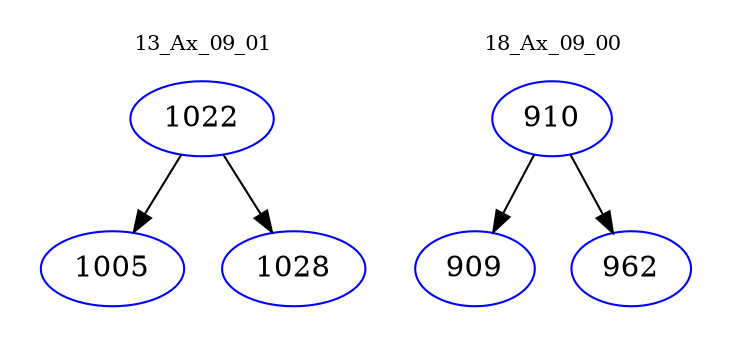digraph{
subgraph cluster_0 {
color = white
label = "13_Ax_09_01";
fontsize=10;
T0_1022 [label="1022", color="blue"]
T0_1022 -> T0_1005 [color="black"]
T0_1005 [label="1005", color="blue"]
T0_1022 -> T0_1028 [color="black"]
T0_1028 [label="1028", color="blue"]
}
subgraph cluster_1 {
color = white
label = "18_Ax_09_00";
fontsize=10;
T1_910 [label="910", color="blue"]
T1_910 -> T1_909 [color="black"]
T1_909 [label="909", color="blue"]
T1_910 -> T1_962 [color="black"]
T1_962 [label="962", color="blue"]
}
}
